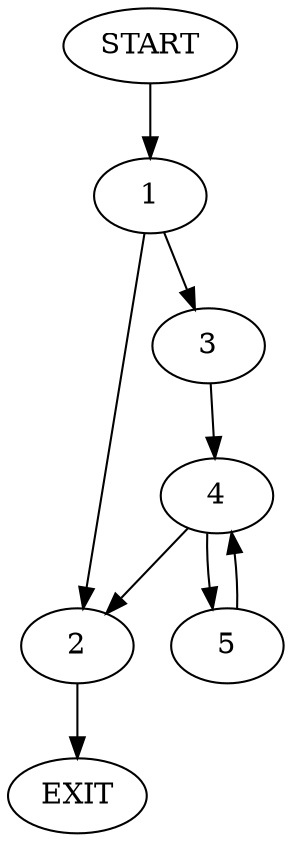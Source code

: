 digraph {
0 [label="START"]
6 [label="EXIT"]
0 -> 1
1 -> 2
1 -> 3
3 -> 4
2 -> 6
4 -> 2
4 -> 5
5 -> 4
}
